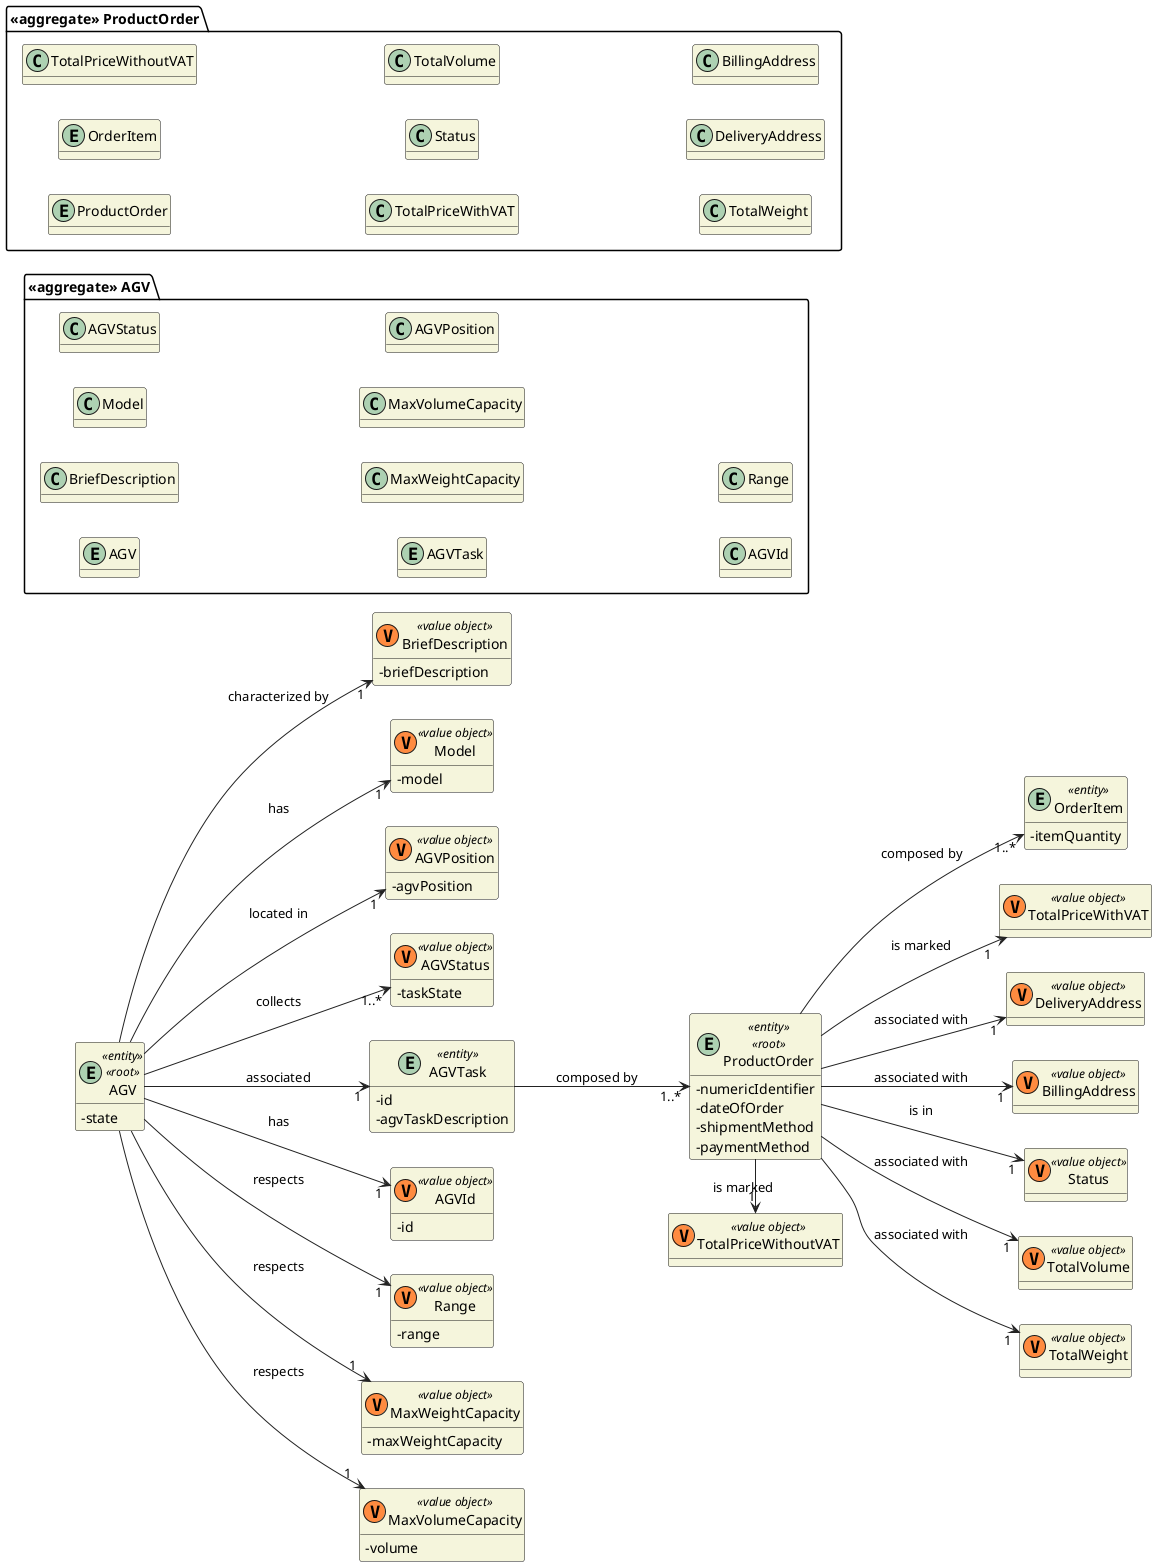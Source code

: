 @startuml

hide methods
left to right direction
skinparam classAttributeIconSize 0
skinparam classBackgroundColor beige
skinparam ArrowColor #222222


package "<<aggregate>> AGV" {
    entity AGV
    class BriefDescription
    class Model
    class AGVStatus
    entity AGVTask
    class MaxWeightCapacity
    class MaxVolumeCapacity
    class AGVPosition
    class AGVId
    class Range
}


entity AGV <<entity>> <<root>> {
    -state
}


entity AGV <<entity>> <<root>> {}

class BriefDescription <<(V,#FF8B40) value object>> {
-briefDescription
}

class Model <<(V,#FF8B40) value object>> {
-model
}

class AGVPosition <<(V,#FF8B40) value object>> {
-agvPosition
}

class AGVStatus<<(V,#FF8B40) value object>> {
    -taskState
}

entity AGVTask <<entity>> {
    -id
    -agvTaskDescription
}

class AGVId <<(V,#FF8B40) value object>> {
-id
}

class Range <<(V,#FF8B40) value object>> {
-range
}

class MaxWeightCapacity <<(V,#FF8B40) value object>> {
-maxWeightCapacity
}

class MaxVolumeCapacity <<(V,#FF8B40) value object>> {
-volume
}

package "<<aggregate>> ProductOrder"{
    entity ProductOrder
    entity OrderItem
    class TotalPriceWithoutVAT
    class TotalPriceWithVAT
    class Status
    class TotalVolume
    class TotalWeight
    class DeliveryAddress
    class BillingAddress
}


entity ProductOrder <<entity>> <<root>> {
- numericIdentifier
- dateOfOrder
- shipmentMethod
- paymentMethod

}

entity OrderItem <<entity>> {
    -itemQuantity
}

class TotalPriceWithoutVAT <<(V,#FF8B40) value object>> {}
class TotalPriceWithVAT <<(V,#FF8B40) value object>> {}
class DeliveryAddress <<(V,#FF8B40) value object>> {}
class BillingAddress <<(V,#FF8B40) value object>> {}
class Status <<(V,#FF8B40) value object>> {}
class TotalVolume <<(V,#FF8B40) value object>> {}
class TotalWeight <<(V,#FF8B40) value object>> {}


AGV --> "1" AGVId : has
AGV --> "1" Range : respects
AGV --> "1" AGVTask : associated
AGV --> "1..*" AGVStatus : collects
AGV --> "1" Model : has
AGV --> "1" BriefDescription : characterized by
AGV --> "1" MaxWeightCapacity : respects
AGV --> "1" MaxVolumeCapacity : respects
AGV --> "1" AGVPosition : located in

ProductOrder -> "1" TotalPriceWithoutVAT : is marked
ProductOrder --> "1" TotalPriceWithVAT : is marked
ProductOrder --> "1" Status : is in
ProductOrder --> "1" TotalVolume : associated with
ProductOrder --> "1" TotalWeight : associated with
ProductOrder --> "1" DeliveryAddress : associated with
ProductOrder --> "1" BillingAddress : associated with
ProductOrder --> "1..*" OrderItem : composed by

AGVTask --> "1..*" ProductOrder : composed by

@enduml